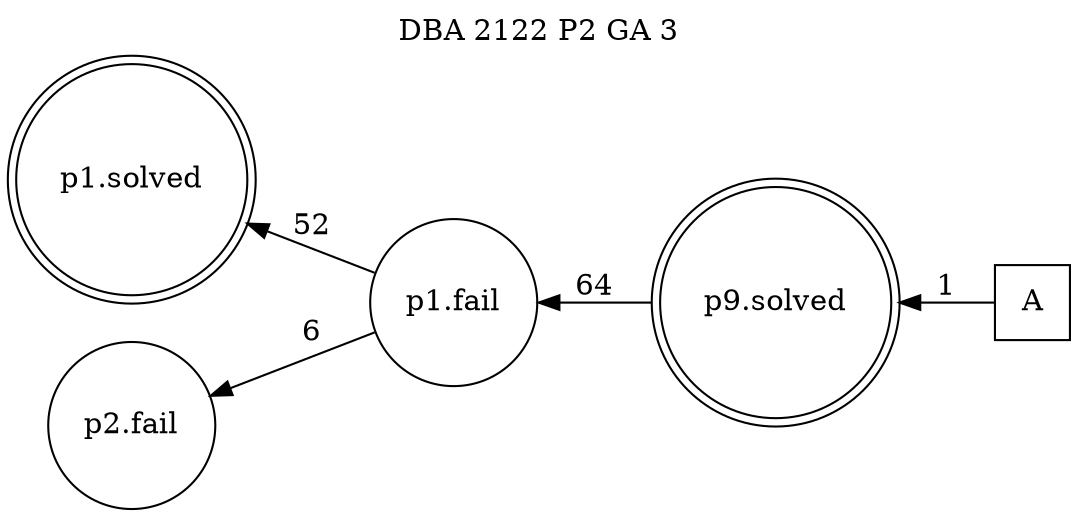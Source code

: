 digraph DBA_2122_P2_GA_3 {
labelloc="tl"
label= " DBA 2122 P2 GA 3 "
rankdir="RL";
graph [ size=" 10 , 10 !"]

"A" [shape="square" label="A"]
"p9.solved" [shape="doublecircle" label="p9.solved"]
"p1.fail" [shape="circle" label="p1.fail"]
"p1.solved" [shape="doublecircle" label="p1.solved"]
"p2.fail" [shape="circle" label="p2.fail"]
"A" -> "p9.solved" [ label=1]
"p9.solved" -> "p1.fail" [ label=64]
"p1.fail" -> "p1.solved" [ label=52]
"p1.fail" -> "p2.fail" [ label=6]
}
